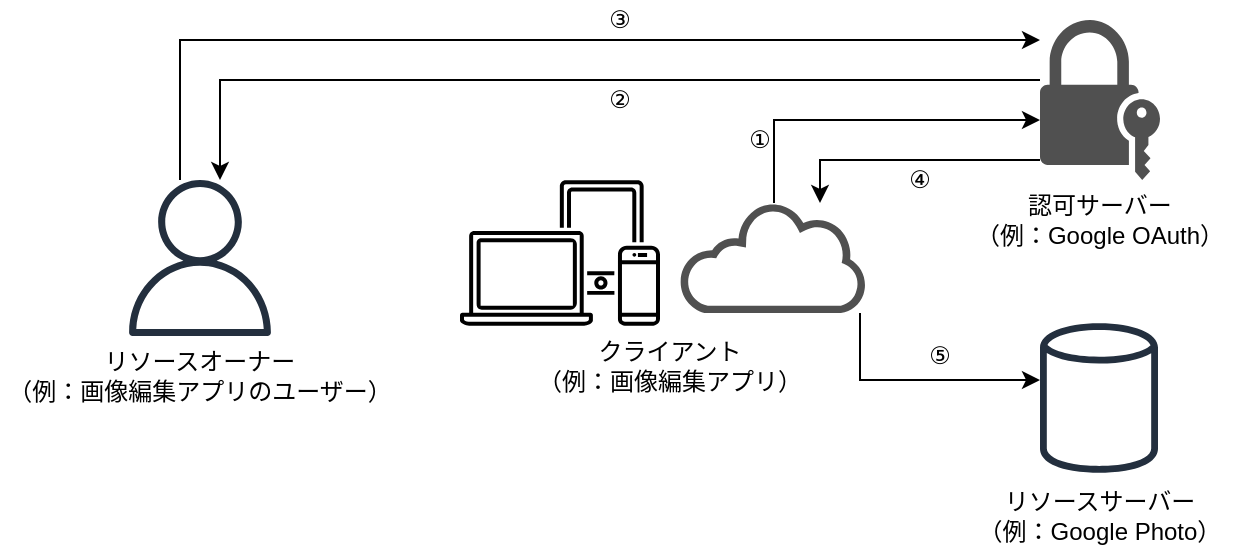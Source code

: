 <mxfile version="14.6.5" type="device"><diagram id="TEDcT-onZ1hjV2KoJmc-" name="ページ1"><mxGraphModel dx="610" dy="701" grid="1" gridSize="10" guides="1" tooltips="1" connect="1" arrows="1" fold="1" page="1" pageScale="1" pageWidth="1169" pageHeight="827" math="0" shadow="0"><root><mxCell id="0"/><mxCell id="1" parent="0"/><mxCell id="PowCmErdpAegv6z68Pct-15" style="edgeStyle=orthogonalEdgeStyle;rounded=0;orthogonalLoop=1;jettySize=auto;html=1;" edge="1" parent="1" source="PowCmErdpAegv6z68Pct-2" target="PowCmErdpAegv6z68Pct-6"><mxGeometry relative="1" as="geometry"><Array as="points"><mxPoint x="90" y="20"/></Array></mxGeometry></mxCell><mxCell id="PowCmErdpAegv6z68Pct-2" value="" style="outlineConnect=0;fontColor=#232F3E;gradientColor=none;fillColor=#232F3E;strokeColor=none;dashed=0;verticalLabelPosition=bottom;verticalAlign=top;align=center;html=1;fontSize=12;fontStyle=0;aspect=fixed;pointerEvents=1;shape=mxgraph.aws4.user;" vertex="1" parent="1"><mxGeometry x="61" y="90" width="78" height="78" as="geometry"/></mxCell><mxCell id="PowCmErdpAegv6z68Pct-13" style="edgeStyle=orthogonalEdgeStyle;rounded=0;orthogonalLoop=1;jettySize=auto;html=1;" edge="1" parent="1" source="PowCmErdpAegv6z68Pct-4" target="PowCmErdpAegv6z68Pct-6"><mxGeometry relative="1" as="geometry"><Array as="points"><mxPoint x="387" y="60"/></Array></mxGeometry></mxCell><mxCell id="PowCmErdpAegv6z68Pct-16" style="edgeStyle=orthogonalEdgeStyle;rounded=0;orthogonalLoop=1;jettySize=auto;html=1;" edge="1" parent="1" source="PowCmErdpAegv6z68Pct-4" target="PowCmErdpAegv6z68Pct-7"><mxGeometry relative="1" as="geometry"><Array as="points"><mxPoint x="430" y="190"/></Array></mxGeometry></mxCell><mxCell id="PowCmErdpAegv6z68Pct-4" value="" style="pointerEvents=1;shadow=0;dashed=0;html=1;strokeColor=none;fillColor=#505050;labelPosition=center;verticalLabelPosition=bottom;outlineConnect=0;verticalAlign=top;align=center;shape=mxgraph.office.clouds.cloud;" vertex="1" parent="1"><mxGeometry x="340" y="101.5" width="94" height="55" as="geometry"/></mxCell><mxCell id="PowCmErdpAegv6z68Pct-5" value="" style="outlineConnect=0;gradientColor=none;fontColor=#545B64;strokeColor=none;dashed=0;verticalLabelPosition=bottom;verticalAlign=top;align=center;html=1;fontSize=12;fontStyle=0;aspect=fixed;shape=mxgraph.aws4.illustration_devices;pointerEvents=1;fillColor=#000000;" vertex="1" parent="1"><mxGeometry x="230" y="90" width="100" height="73" as="geometry"/></mxCell><mxCell id="PowCmErdpAegv6z68Pct-14" style="edgeStyle=orthogonalEdgeStyle;rounded=0;orthogonalLoop=1;jettySize=auto;html=1;" edge="1" parent="1" source="PowCmErdpAegv6z68Pct-6" target="PowCmErdpAegv6z68Pct-2"><mxGeometry relative="1" as="geometry"><Array as="points"><mxPoint x="110" y="40"/></Array></mxGeometry></mxCell><mxCell id="PowCmErdpAegv6z68Pct-19" style="edgeStyle=orthogonalEdgeStyle;rounded=0;orthogonalLoop=1;jettySize=auto;html=1;" edge="1" parent="1" source="PowCmErdpAegv6z68Pct-6" target="PowCmErdpAegv6z68Pct-4"><mxGeometry relative="1" as="geometry"><Array as="points"><mxPoint x="410" y="80"/></Array></mxGeometry></mxCell><mxCell id="PowCmErdpAegv6z68Pct-6" value="" style="pointerEvents=1;shadow=0;dashed=0;html=1;strokeColor=none;fillColor=#505050;labelPosition=center;verticalLabelPosition=bottom;verticalAlign=top;outlineConnect=0;align=center;shape=mxgraph.office.security.lock_with_key_security;" vertex="1" parent="1"><mxGeometry x="520" y="10" width="60" height="80" as="geometry"/></mxCell><mxCell id="PowCmErdpAegv6z68Pct-7" value="" style="outlineConnect=0;fontColor=#232F3E;gradientColor=none;fillColor=#232F3E;strokeColor=none;dashed=0;verticalLabelPosition=bottom;verticalAlign=top;align=center;html=1;fontSize=12;fontStyle=0;aspect=fixed;pointerEvents=1;shape=mxgraph.aws4.generic_database;" vertex="1" parent="1"><mxGeometry x="520" y="160" width="59" height="78" as="geometry"/></mxCell><mxCell id="PowCmErdpAegv6z68Pct-8" value="リソースオーナー&lt;br&gt;（例：画像編集アプリのユーザー）" style="text;html=1;strokeColor=none;fillColor=none;align=center;verticalAlign=middle;whiteSpace=wrap;rounded=0;" vertex="1" parent="1"><mxGeometry y="168" width="200" height="40" as="geometry"/></mxCell><mxCell id="PowCmErdpAegv6z68Pct-9" value="クライアント&lt;br&gt;（例：画像編集アプリ）" style="text;html=1;strokeColor=none;fillColor=none;align=center;verticalAlign=middle;whiteSpace=wrap;rounded=0;" vertex="1" parent="1"><mxGeometry x="260" y="163" width="150" height="40" as="geometry"/></mxCell><mxCell id="PowCmErdpAegv6z68Pct-10" value="認可サーバー&lt;br&gt;（例：Google OAuth）" style="text;html=1;strokeColor=none;fillColor=none;align=center;verticalAlign=middle;whiteSpace=wrap;rounded=0;" vertex="1" parent="1"><mxGeometry x="475" y="90" width="150" height="40" as="geometry"/></mxCell><mxCell id="PowCmErdpAegv6z68Pct-11" value="リソースサーバー&lt;br&gt;（例：Google Photo）" style="text;html=1;strokeColor=none;fillColor=none;align=center;verticalAlign=middle;whiteSpace=wrap;rounded=0;" vertex="1" parent="1"><mxGeometry x="474.5" y="238" width="150" height="40" as="geometry"/></mxCell><mxCell id="PowCmErdpAegv6z68Pct-17" value="①" style="text;html=1;strokeColor=none;fillColor=none;align=center;verticalAlign=middle;whiteSpace=wrap;rounded=0;" vertex="1" parent="1"><mxGeometry x="360" y="60" width="40" height="20" as="geometry"/></mxCell><mxCell id="PowCmErdpAegv6z68Pct-20" value="②" style="text;html=1;strokeColor=none;fillColor=none;align=center;verticalAlign=middle;whiteSpace=wrap;rounded=0;" vertex="1" parent="1"><mxGeometry x="290" y="40" width="40" height="20" as="geometry"/></mxCell><mxCell id="PowCmErdpAegv6z68Pct-21" value="③" style="text;html=1;strokeColor=none;fillColor=none;align=center;verticalAlign=middle;whiteSpace=wrap;rounded=0;" vertex="1" parent="1"><mxGeometry x="290" width="40" height="20" as="geometry"/></mxCell><mxCell id="PowCmErdpAegv6z68Pct-22" value="④" style="text;html=1;strokeColor=none;fillColor=none;align=center;verticalAlign=middle;whiteSpace=wrap;rounded=0;" vertex="1" parent="1"><mxGeometry x="440" y="80" width="40" height="20" as="geometry"/></mxCell><mxCell id="PowCmErdpAegv6z68Pct-23" value="⑤" style="text;html=1;strokeColor=none;fillColor=none;align=center;verticalAlign=middle;whiteSpace=wrap;rounded=0;" vertex="1" parent="1"><mxGeometry x="450" y="168" width="40" height="20" as="geometry"/></mxCell></root></mxGraphModel></diagram></mxfile>